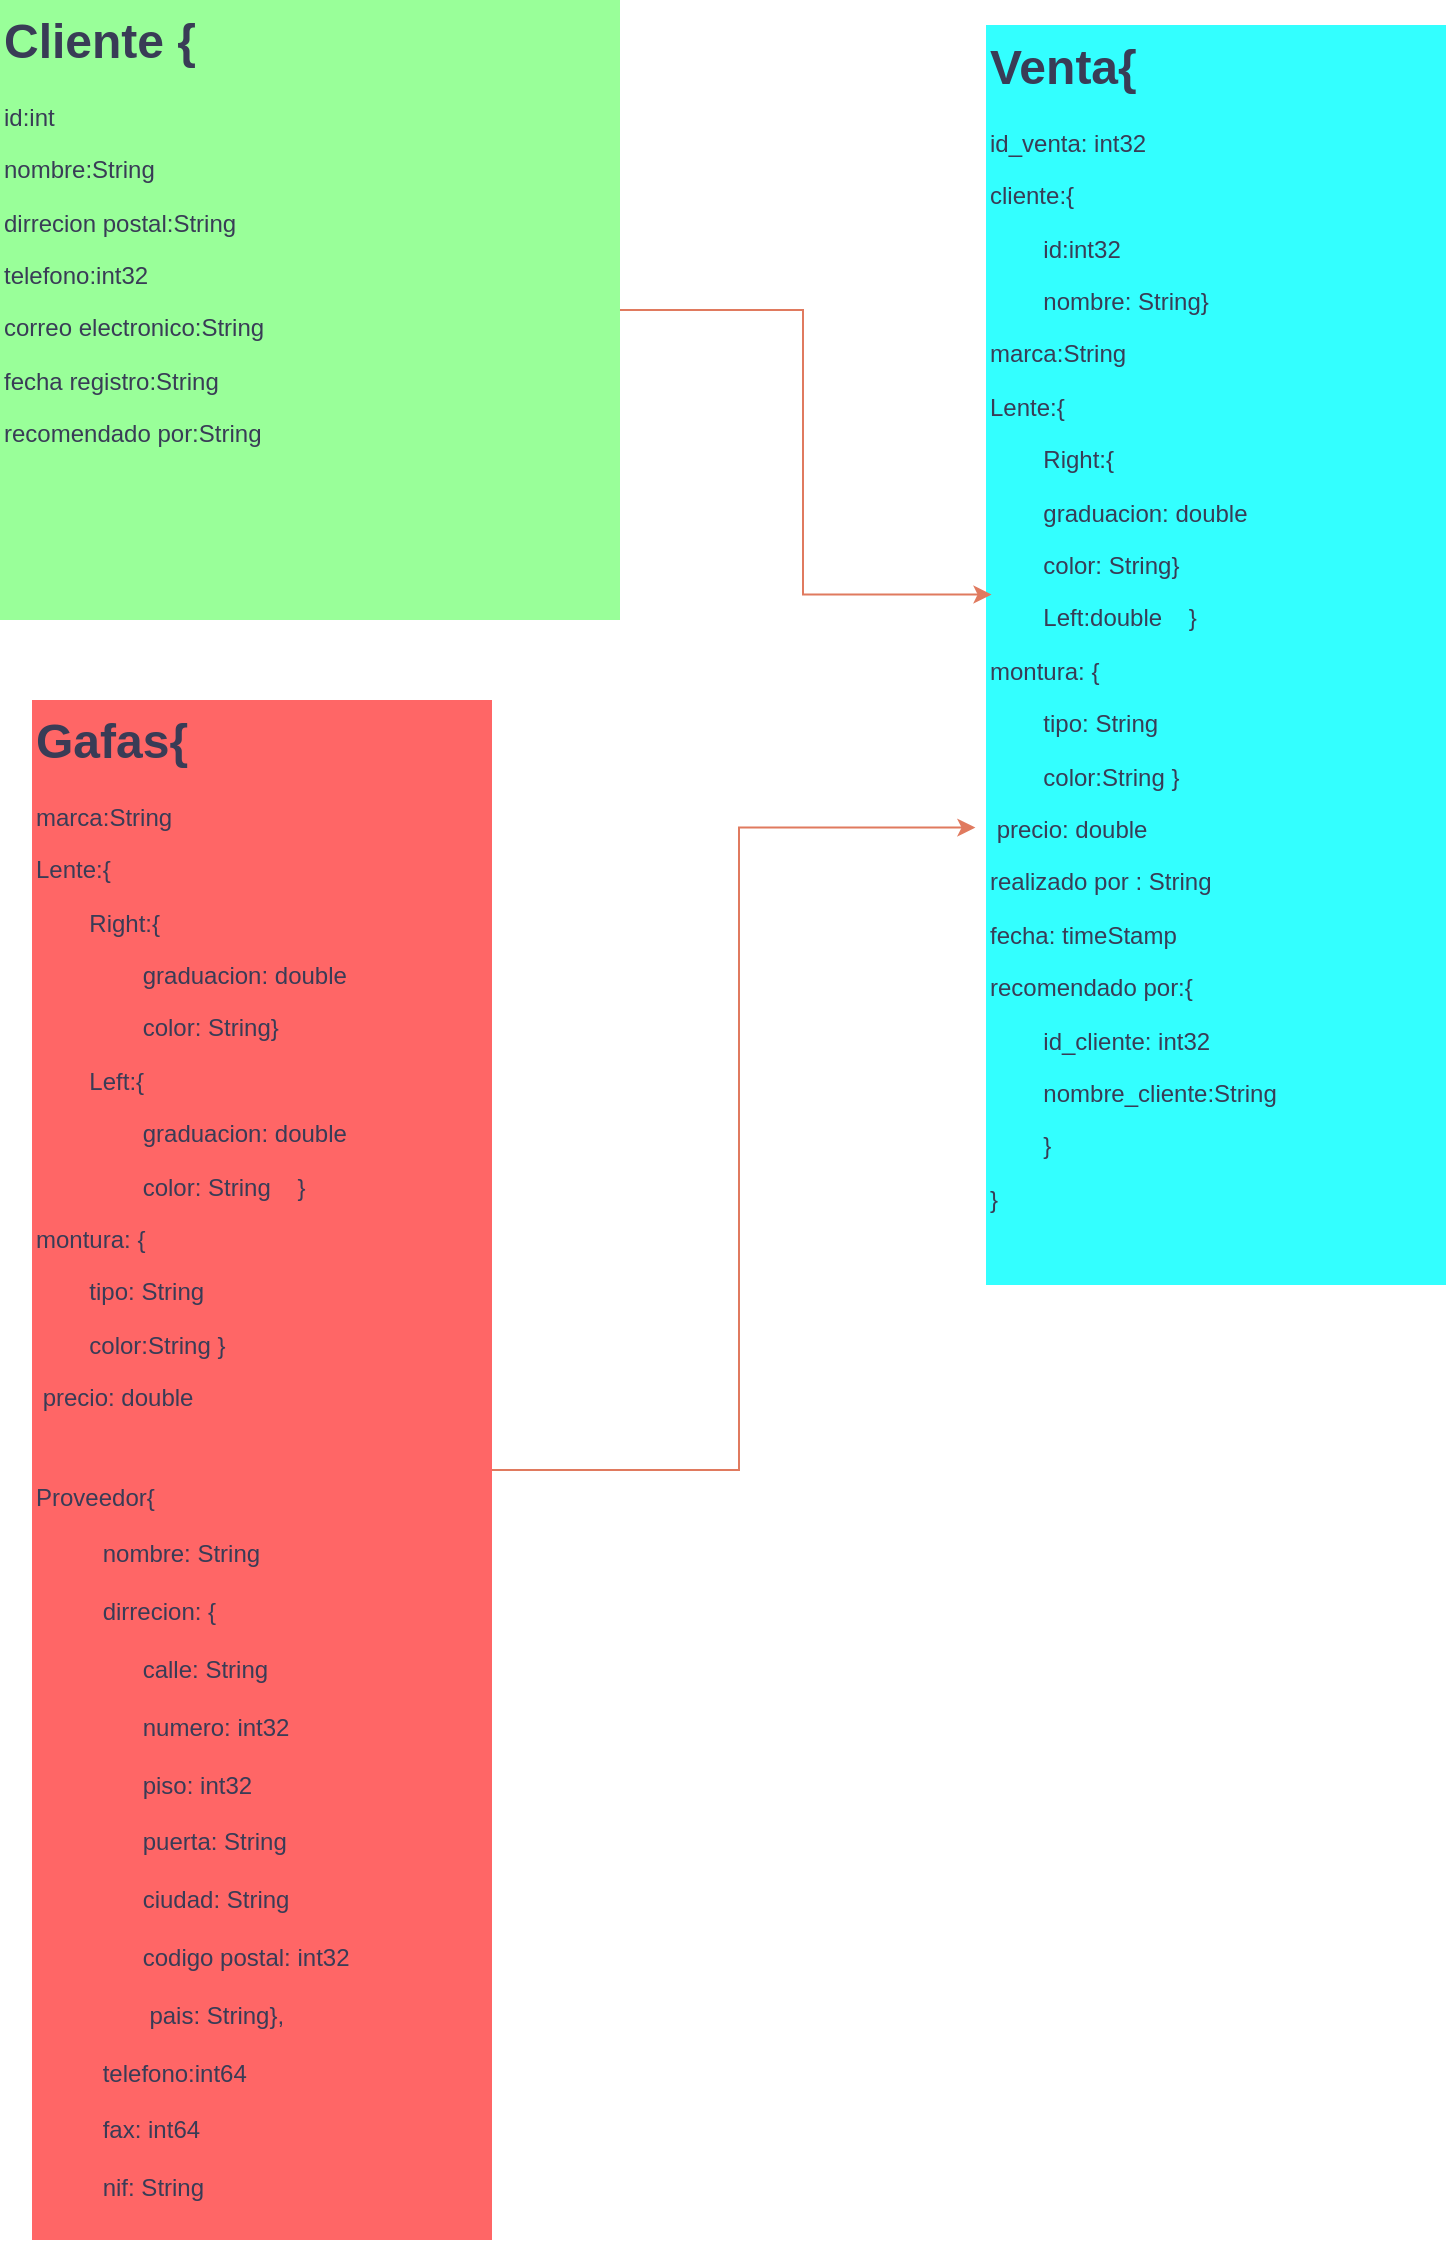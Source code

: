 <mxfile version="24.7.1" type="device">
  <diagram name="Página-1" id="u4n8o_A5gQK0I5Ll7N8O">
    <mxGraphModel dx="1290" dy="652" grid="1" gridSize="10" guides="1" tooltips="1" connect="1" arrows="1" fold="1" page="1" pageScale="1" pageWidth="827" pageHeight="1169" math="0" shadow="0">
      <root>
        <mxCell id="0" />
        <mxCell id="1" parent="0" />
        <mxCell id="aRgkjAlRsq8yzWCEiVuj-3" value="&lt;h1 style=&quot;margin-top: 0px;&quot;&gt;Cliente {&lt;/h1&gt;&lt;div&gt;id:int&lt;/div&gt;&lt;p&gt;nombre:String&lt;/p&gt;&lt;p&gt;dirrecion postal:&lt;span style=&quot;background-color: initial;&quot;&gt;String&lt;/span&gt;&lt;/p&gt;&lt;p&gt;telefono:int32&lt;/p&gt;&lt;p&gt;correo electronico:&lt;span style=&quot;background-color: initial;&quot;&gt;String&lt;/span&gt;&lt;/p&gt;&lt;p&gt;fecha registro:&lt;span style=&quot;background-color: initial;&quot;&gt;String&lt;/span&gt;&lt;/p&gt;&lt;p&gt;recomendado por:&lt;span style=&quot;background-color: initial;&quot;&gt;String&lt;/span&gt;&lt;/p&gt;" style="text;html=1;whiteSpace=wrap;overflow=hidden;rounded=0;fontColor=#393C56;fillColor=#99FF99;" vertex="1" parent="1">
          <mxGeometry x="104" y="20" width="310" height="310" as="geometry" />
        </mxCell>
        <mxCell id="aRgkjAlRsq8yzWCEiVuj-6" value="&lt;h1 style=&quot;margin-top: 0px;&quot;&gt;Venta{&lt;/h1&gt;&lt;p&gt;id_venta: int32&lt;/p&gt;&lt;p&gt;cliente:{&lt;/p&gt;&lt;p&gt;&lt;span style=&quot;white-space: pre;&quot;&gt;&#x9;&lt;/span&gt;id:int32&lt;/p&gt;&lt;p&gt;&lt;span style=&quot;white-space: pre;&quot;&gt;&#x9;&lt;/span&gt;nombre: String}&lt;br&gt;&lt;/p&gt;&lt;p&gt;marca:&lt;span style=&quot;background-color: initial;&quot;&gt;String&lt;/span&gt;&lt;/p&gt;&lt;p&gt;&lt;span style=&quot;background-color: initial;&quot;&gt;Lente:{&lt;/span&gt;&lt;/p&gt;&lt;p&gt;&lt;span style=&quot;background-color: initial;&quot;&gt;&lt;span style=&quot;white-space: pre;&quot;&gt;&#x9;&lt;/span&gt;Right:{&lt;/span&gt;&lt;/p&gt;&lt;p&gt;&lt;span style=&quot;background-color: initial;&quot;&gt;&lt;span style=&quot;white-space: pre;&quot;&gt;&#x9;&lt;/span&gt;graduacion: double&lt;br&gt;&lt;/span&gt;&lt;/p&gt;&lt;p&gt;&lt;span style=&quot;background-color: initial;&quot;&gt;&lt;span style=&quot;white-space: pre;&quot;&gt;&#x9;&lt;/span&gt;color: String}&lt;br&gt;&lt;/span&gt;&lt;/p&gt;&lt;p&gt;&lt;span style=&quot;background-color: initial;&quot;&gt;&lt;span style=&quot;white-space: pre;&quot;&gt;&#x9;&lt;/span&gt;Left:double&amp;nbsp; &amp;nbsp; }&lt;br&gt;&lt;/span&gt;&lt;/p&gt;&lt;p&gt;&lt;span style=&quot;background-color: initial;&quot;&gt;montura: {&lt;/span&gt;&lt;/p&gt;&lt;p&gt;&amp;nbsp; &amp;nbsp; &lt;span style=&quot;white-space: pre;&quot;&gt;&#x9;&lt;/span&gt;tipo: String&lt;/p&gt;&lt;p&gt;&lt;span style=&quot;white-space: pre;&quot;&gt;&#x9;&lt;/span&gt;color:String }&lt;/p&gt;&lt;p&gt;&amp;nbsp;precio: double&lt;/p&gt;&lt;p&gt;realizado por :&amp;nbsp;&lt;span style=&quot;background-color: initial;&quot;&gt;String&lt;/span&gt;&lt;/p&gt;&lt;p&gt;fecha: timeStamp&lt;/p&gt;&lt;p&gt;recomendado por:{&lt;/p&gt;&lt;p&gt;&lt;span style=&quot;white-space: pre;&quot;&gt;&#x9;&lt;/span&gt;id_cliente: int32&lt;br&gt;&lt;/p&gt;&lt;p&gt;&lt;span style=&quot;white-space: pre;&quot;&gt;&#x9;&lt;/span&gt;nombre_cliente:String&lt;br&gt;&lt;/p&gt;&lt;p&gt;&lt;span style=&quot;white-space: pre;&quot;&gt;&#x9;&lt;/span&gt;}&lt;br&gt;&lt;/p&gt;&lt;p&gt;}&lt;/p&gt;" style="text;html=1;whiteSpace=wrap;overflow=hidden;rounded=0;fontColor=#393C56;fillColor=#33FFFF;" vertex="1" parent="1">
          <mxGeometry x="597" y="32.5" width="230" height="630" as="geometry" />
        </mxCell>
        <mxCell id="aRgkjAlRsq8yzWCEiVuj-13" value="&lt;h1 style=&quot;margin-top: 0px;&quot;&gt;&lt;span style=&quot;background-color: initial;&quot;&gt;Gafas{&lt;/span&gt;&lt;/h1&gt;&lt;h1 style=&quot;margin-top: 0px;&quot;&gt;&lt;p style=&quot;font-size: 12px; font-weight: 400;&quot;&gt;marca:&lt;span style=&quot;background-color: initial;&quot;&gt;String&lt;/span&gt;&lt;/p&gt;&lt;p style=&quot;font-size: 12px; font-weight: 400;&quot;&gt;&lt;span style=&quot;background-color: initial;&quot;&gt;Lente:{&lt;/span&gt;&lt;/p&gt;&lt;p style=&quot;font-size: 12px; font-weight: 400;&quot;&gt;&lt;span style=&quot;background-color: initial;&quot;&gt;&lt;span style=&quot;white-space: pre;&quot;&gt;&#x9;&lt;/span&gt;Right:{&lt;/span&gt;&lt;/p&gt;&lt;p style=&quot;font-size: 12px; font-weight: 400;&quot;&gt;&lt;span style=&quot;background-color: initial;&quot;&gt;&lt;span style=&quot;white-space: pre;&quot;&gt;&#x9;&lt;span style=&quot;white-space: pre;&quot;&gt;&#x9;&lt;/span&gt;&lt;/span&gt;graduacion: double&lt;br&gt;&lt;/span&gt;&lt;/p&gt;&lt;p style=&quot;font-size: 12px; font-weight: 400;&quot;&gt;&lt;span style=&quot;background-color: initial;&quot;&gt;&lt;span style=&quot;white-space: pre;&quot;&gt;&#x9;&lt;span style=&quot;white-space: pre;&quot;&gt;&#x9;&lt;/span&gt;&lt;/span&gt;color: String}&lt;br&gt;&lt;/span&gt;&lt;/p&gt;&lt;p style=&quot;font-size: 12px; font-weight: 400;&quot;&gt;&lt;span style=&quot;background-color: initial;&quot;&gt;&lt;span style=&quot;white-space: pre;&quot;&gt;&#x9;&lt;/span&gt;Left:{&lt;/span&gt;&lt;/p&gt;&lt;p style=&quot;font-size: 12px; font-weight: 400;&quot;&gt;&lt;span style=&quot;background-color: initial;&quot;&gt;&lt;span style=&quot;white-space: pre;&quot;&gt;&#x9;&lt;span style=&quot;white-space: pre;&quot;&gt;&#x9;&lt;/span&gt;&lt;/span&gt;graduacion: double&lt;/span&gt;&lt;/p&gt;&lt;p style=&quot;font-size: 12px; font-weight: 400;&quot;&gt;&lt;span style=&quot;background-color: initial;&quot;&gt;&lt;span style=&quot;white-space: pre;&quot;&gt;&#x9;&lt;span style=&quot;white-space: pre;&quot;&gt;&#x9;&lt;/span&gt;&lt;/span&gt;color: String&amp;nbsp; &amp;nbsp; }&lt;br&gt;&lt;/span&gt;&lt;/p&gt;&lt;p style=&quot;font-size: 12px; font-weight: 400;&quot;&gt;&lt;span style=&quot;background-color: initial;&quot;&gt;montura: {&lt;/span&gt;&lt;/p&gt;&lt;p style=&quot;font-size: 12px; font-weight: 400;&quot;&gt;&amp;nbsp; &amp;nbsp;&amp;nbsp;&lt;span style=&quot;white-space: pre;&quot;&gt;&#x9;&lt;/span&gt;tipo: String&lt;/p&gt;&lt;p style=&quot;font-size: 12px; font-weight: 400;&quot;&gt;&lt;span style=&quot;white-space: pre;&quot;&gt;&#x9;&lt;/span&gt;color:String }&lt;/p&gt;&lt;p style=&quot;font-size: 12px; font-weight: 400;&quot;&gt;&amp;nbsp;precio: double&lt;/p&gt;&lt;p style=&quot;&quot;&gt;&lt;span style=&quot;font-size: 12px; font-weight: 400;&quot;&gt;Proveedor{&amp;nbsp; &amp;nbsp; &amp;nbsp; &amp;nbsp; &amp;nbsp; &amp;nbsp; &amp;nbsp; &amp;nbsp; &amp;nbsp; &amp;nbsp; &amp;nbsp; &amp;nbsp; &amp;nbsp; &amp;nbsp; &amp;nbsp; &amp;nbsp; &amp;nbsp; &amp;nbsp; &amp;nbsp; &amp;nbsp; &amp;nbsp; &amp;nbsp; &amp;nbsp; &amp;nbsp; &amp;nbsp; &amp;nbsp; &amp;nbsp; &amp;nbsp; &amp;nbsp; &amp;nbsp; &lt;/span&gt;&lt;span style=&quot;background-color: initial; font-size: 12px; font-weight: 400;&quot;&gt;nombre: String&amp;nbsp; &amp;nbsp; &amp;nbsp; &amp;nbsp; &amp;nbsp; &amp;nbsp; &amp;nbsp; &amp;nbsp; &amp;nbsp; &amp;nbsp; &amp;nbsp; &amp;nbsp; &amp;nbsp; &amp;nbsp; &amp;nbsp; &amp;nbsp; &amp;nbsp; &amp;nbsp; &amp;nbsp; &amp;nbsp; &amp;nbsp; &amp;nbsp; &lt;/span&gt;&lt;span style=&quot;font-size: 12px; font-weight: 400; background-color: initial;&quot;&gt;dirrecion: {&amp;nbsp; &amp;nbsp; &amp;nbsp; &amp;nbsp; &amp;nbsp; &amp;nbsp; &amp;nbsp; &amp;nbsp; &amp;nbsp; &amp;nbsp; &amp;nbsp; &amp;nbsp; &amp;nbsp; &amp;nbsp; &amp;nbsp; &amp;nbsp; &amp;nbsp; &amp;nbsp; &amp;nbsp; &amp;nbsp; &amp;nbsp; &amp;nbsp; &amp;nbsp; &amp;nbsp; &amp;nbsp; &amp;nbsp;&amp;nbsp;&lt;span style=&quot;white-space: pre;&quot;&gt;&#x9;&lt;/span&gt;&lt;/span&gt;&lt;span style=&quot;font-size: 12px; font-weight: 400; background-color: initial;&quot;&gt;calle: String&amp;nbsp; &amp;nbsp; &amp;nbsp; &amp;nbsp; &amp;nbsp; &amp;nbsp; &amp;nbsp; &amp;nbsp; &amp;nbsp; &amp;nbsp; &amp;nbsp; &amp;nbsp; &amp;nbsp; &amp;nbsp; &amp;nbsp; &amp;nbsp; &amp;nbsp; &amp;nbsp; &amp;nbsp; &amp;nbsp; &amp;nbsp; &amp;nbsp; &amp;nbsp; &amp;nbsp; &amp;nbsp;&amp;nbsp;&lt;/span&gt;&lt;span style=&quot;font-size: 12px; font-weight: 400; background-color: initial;&quot;&gt;numero: int32&amp;nbsp; &amp;nbsp; &amp;nbsp; &amp;nbsp; &amp;nbsp; &amp;nbsp; &amp;nbsp; &amp;nbsp; &amp;nbsp; &amp;nbsp; &amp;nbsp; &amp;nbsp; &amp;nbsp; &amp;nbsp; &amp;nbsp; &amp;nbsp; &amp;nbsp; &amp;nbsp; &amp;nbsp; &amp;nbsp; &amp;nbsp; &amp;nbsp; &amp;nbsp; &lt;/span&gt;&lt;span style=&quot;font-size: 12px; font-weight: 400; background-color: initial;&quot;&gt;piso: int32&amp;nbsp; &amp;nbsp; &amp;nbsp; &amp;nbsp; &amp;nbsp; &amp;nbsp; &amp;nbsp; &amp;nbsp; &amp;nbsp; &amp;nbsp; &amp;nbsp; &amp;nbsp; &amp;nbsp; &amp;nbsp; &amp;nbsp; &amp;nbsp; &amp;nbsp; &amp;nbsp; &amp;nbsp; &amp;nbsp; &amp;nbsp; &amp;nbsp; &amp;nbsp; &amp;nbsp; &amp;nbsp; &amp;nbsp; &lt;/span&gt;&lt;span style=&quot;font-size: 12px; font-weight: 400; background-color: initial;&quot;&gt;puerta: String&amp;nbsp; &amp;nbsp; &amp;nbsp; &amp;nbsp; &amp;nbsp; &amp;nbsp; &amp;nbsp; &amp;nbsp; &amp;nbsp; &amp;nbsp; &amp;nbsp; &amp;nbsp; &amp;nbsp; &amp;nbsp; &amp;nbsp; &amp;nbsp; &amp;nbsp; &amp;nbsp; &amp;nbsp; &amp;nbsp; &amp;nbsp; &amp;nbsp; &amp;nbsp;&amp;nbsp;&lt;/span&gt;&lt;span style=&quot;font-size: 12px; font-weight: 400; background-color: initial;&quot;&gt;ciudad: String&amp;nbsp; &amp;nbsp; &amp;nbsp; &amp;nbsp; &amp;nbsp; &amp;nbsp; &amp;nbsp; &amp;nbsp; &amp;nbsp; &amp;nbsp; &amp;nbsp; &amp;nbsp; &amp;nbsp; &amp;nbsp; &amp;nbsp; &amp;nbsp; &amp;nbsp; &amp;nbsp; &amp;nbsp; &amp;nbsp; &amp;nbsp; &amp;nbsp; &amp;nbsp; &lt;/span&gt;&lt;span style=&quot;font-size: 12px; font-weight: 400; background-color: initial;&quot;&gt;codigo postal: int32&amp;nbsp; &amp;nbsp; &amp;nbsp; &amp;nbsp; &amp;nbsp; &amp;nbsp; &amp;nbsp; &amp;nbsp; &amp;nbsp; &amp;nbsp; &amp;nbsp; &amp;nbsp; &amp;nbsp; &amp;nbsp; &amp;nbsp; &amp;nbsp; &amp;nbsp; &amp;nbsp; &amp;nbsp; &amp;nbsp;&lt;/span&gt;&lt;span style=&quot;font-size: 12px; font-weight: 400; background-color: initial;&quot;&gt;pais: String&lt;/span&gt;&lt;span style=&quot;font-size: 12px; font-weight: 400; background-color: initial;&quot;&gt;},&amp;nbsp; &amp;nbsp; &amp;nbsp; &amp;nbsp; &amp;nbsp; &amp;nbsp; &amp;nbsp; &amp;nbsp; &amp;nbsp; &amp;nbsp; &amp;nbsp; &amp;nbsp; &amp;nbsp; &amp;nbsp; &amp;nbsp; &amp;nbsp; &amp;nbsp; &amp;nbsp; &amp;nbsp; &amp;nbsp; &amp;nbsp;&amp;nbsp;&lt;/span&gt;&lt;span style=&quot;font-size: 12px; font-weight: 400; background-color: initial;&quot;&gt;telefono:int64&amp;nbsp; &amp;nbsp; &amp;nbsp; &amp;nbsp; &amp;nbsp; &amp;nbsp; &amp;nbsp; &amp;nbsp; &amp;nbsp; &amp;nbsp; &amp;nbsp; &amp;nbsp; &amp;nbsp; &amp;nbsp; &amp;nbsp; &amp;nbsp; &amp;nbsp; &amp;nbsp; &amp;nbsp; &amp;nbsp; &amp;nbsp; &amp;nbsp; &amp;nbsp; &lt;/span&gt;&lt;span style=&quot;font-size: 12px; font-weight: 400; background-color: initial;&quot;&gt;fax: int64&amp;nbsp; &amp;nbsp; &amp;nbsp; &amp;nbsp; &amp;nbsp; &amp;nbsp; &amp;nbsp; &amp;nbsp; &amp;nbsp; &amp;nbsp; &amp;nbsp; &amp;nbsp; &amp;nbsp; &amp;nbsp; &amp;nbsp; &amp;nbsp; &amp;nbsp; &amp;nbsp; &amp;nbsp; &amp;nbsp; &amp;nbsp; &amp;nbsp; &amp;nbsp; &amp;nbsp; &amp;nbsp; &amp;nbsp; &amp;nbsp; &lt;/span&gt;&lt;span style=&quot;font-size: 12px; font-weight: 400; background-color: initial;&quot;&gt;nif: String&amp;nbsp;&lt;/span&gt;&lt;/p&gt;&lt;p style=&quot;&quot;&gt;&lt;span style=&quot;font-size: 12px; font-weight: 400;&quot;&gt;}&lt;/span&gt;&lt;/p&gt;&lt;p style=&quot;font-size: 12px; font-weight: 400;&quot;&gt;&lt;br&gt;&lt;/p&gt;&lt;/h1&gt;" style="text;html=1;whiteSpace=wrap;overflow=hidden;rounded=0;fontColor=#393C56;fillColor=#FF6666;" vertex="1" parent="1">
          <mxGeometry x="120" y="370" width="230" height="770" as="geometry" />
        </mxCell>
        <mxCell id="aRgkjAlRsq8yzWCEiVuj-14" style="edgeStyle=orthogonalEdgeStyle;rounded=0;orthogonalLoop=1;jettySize=auto;html=1;entryX=0.012;entryY=0.452;entryDx=0;entryDy=0;entryPerimeter=0;strokeColor=#E07A5F;fontColor=#393C56;fillColor=#F2CC8F;" edge="1" parent="1" source="aRgkjAlRsq8yzWCEiVuj-3" target="aRgkjAlRsq8yzWCEiVuj-6">
          <mxGeometry relative="1" as="geometry" />
        </mxCell>
        <mxCell id="aRgkjAlRsq8yzWCEiVuj-15" style="edgeStyle=orthogonalEdgeStyle;rounded=0;orthogonalLoop=1;jettySize=auto;html=1;entryX=-0.023;entryY=0.637;entryDx=0;entryDy=0;entryPerimeter=0;strokeColor=#E07A5F;fontColor=#393C56;fillColor=#F2CC8F;" edge="1" parent="1" source="aRgkjAlRsq8yzWCEiVuj-13" target="aRgkjAlRsq8yzWCEiVuj-6">
          <mxGeometry relative="1" as="geometry" />
        </mxCell>
      </root>
    </mxGraphModel>
  </diagram>
</mxfile>
